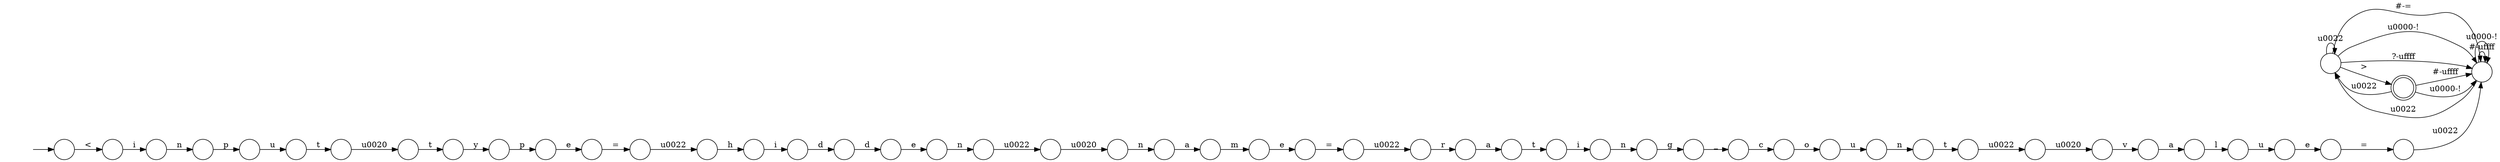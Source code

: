 digraph Automaton {
  rankdir = LR;
  0 [shape=circle,label=""];
  0 -> 0 [label="\u0022"]
  0 -> 2 [label="#-="]
  0 -> 2 [label="\u0000-!"]
  0 -> 33 [label=">"]
  0 -> 2 [label="?-\uffff"]
  1 [shape=circle,label=""];
  1 -> 45 [label="p"]
  2 [shape=circle,label=""];
  2 -> 0 [label="\u0022"]
  2 -> 2 [label="#-\uffff"]
  2 -> 2 [label="\u0000-!"]
  3 [shape=circle,label=""];
  3 -> 9 [label="i"]
  4 [shape=circle,label=""];
  4 -> 31 [label="\u0022"]
  5 [shape=circle,label=""];
  5 -> 15 [label="t"]
  6 [shape=circle,label=""];
  6 -> 40 [label="e"]
  7 [shape=circle,label=""];
  7 -> 36 [label="p"]
  8 [shape=circle,label=""];
  8 -> 39 [label="m"]
  9 [shape=circle,label=""];
  9 -> 41 [label="n"]
  10 [shape=circle,label=""];
  10 -> 1 [label="y"]
  11 [shape=circle,label=""];
  11 -> 6 [label="u"]
  12 [shape=circle,label=""];
  12 -> 23 [label="i"]
  13 [shape=circle,label=""];
  13 -> 8 [label="a"]
  14 [shape=circle,label=""];
  14 -> 29 [label="v"]
  15 [shape=circle,label=""];
  15 -> 32 [label="\u0020"]
  16 [shape=circle,label=""];
  16 -> 22 [label="n"]
  17 [shape=circle,label=""];
  17 -> 46 [label="o"]
  18 [shape=circle,label=""];
  initial [shape=plaintext,label=""];
  initial -> 18
  18 -> 12 [label="<"]
  19 [shape=circle,label=""];
  19 -> 50 [label="a"]
  20 [shape=circle,label=""];
  20 -> 27 [label="h"]
  21 [shape=circle,label=""];
  21 -> 25 [label="="]
  22 [shape=circle,label=""];
  22 -> 42 [label="t"]
  23 [shape=circle,label=""];
  23 -> 7 [label="n"]
  24 [shape=circle,label=""];
  24 -> 2 [label="\u0022"]
  25 [shape=circle,label=""];
  25 -> 44 [label="\u0022"]
  26 [shape=circle,label=""];
  26 -> 20 [label="\u0022"]
  27 [shape=circle,label=""];
  27 -> 35 [label="i"]
  28 [shape=circle,label=""];
  28 -> 4 [label="n"]
  29 [shape=circle,label=""];
  29 -> 43 [label="a"]
  30 [shape=circle,label=""];
  30 -> 14 [label="\u0020"]
  31 [shape=circle,label=""];
  31 -> 38 [label="\u0020"]
  32 [shape=circle,label=""];
  32 -> 10 [label="t"]
  33 [shape=doublecircle,label=""];
  33 -> 0 [label="\u0022"]
  33 -> 2 [label="#-\uffff"]
  33 -> 2 [label="\u0000-!"]
  34 [shape=circle,label=""];
  34 -> 48 [label="d"]
  35 [shape=circle,label=""];
  35 -> 34 [label="d"]
  36 [shape=circle,label=""];
  36 -> 5 [label="u"]
  37 [shape=circle,label=""];
  37 -> 17 [label="c"]
  38 [shape=circle,label=""];
  38 -> 13 [label="n"]
  39 [shape=circle,label=""];
  39 -> 21 [label="e"]
  40 [shape=circle,label=""];
  40 -> 24 [label="="]
  41 [shape=circle,label=""];
  41 -> 47 [label="g"]
  42 [shape=circle,label=""];
  42 -> 30 [label="\u0022"]
  43 [shape=circle,label=""];
  43 -> 11 [label="l"]
  44 [shape=circle,label=""];
  44 -> 19 [label="r"]
  45 [shape=circle,label=""];
  45 -> 49 [label="e"]
  46 [shape=circle,label=""];
  46 -> 16 [label="u"]
  47 [shape=circle,label=""];
  47 -> 37 [label="_"]
  48 [shape=circle,label=""];
  48 -> 28 [label="e"]
  49 [shape=circle,label=""];
  49 -> 26 [label="="]
  50 [shape=circle,label=""];
  50 -> 3 [label="t"]
}

